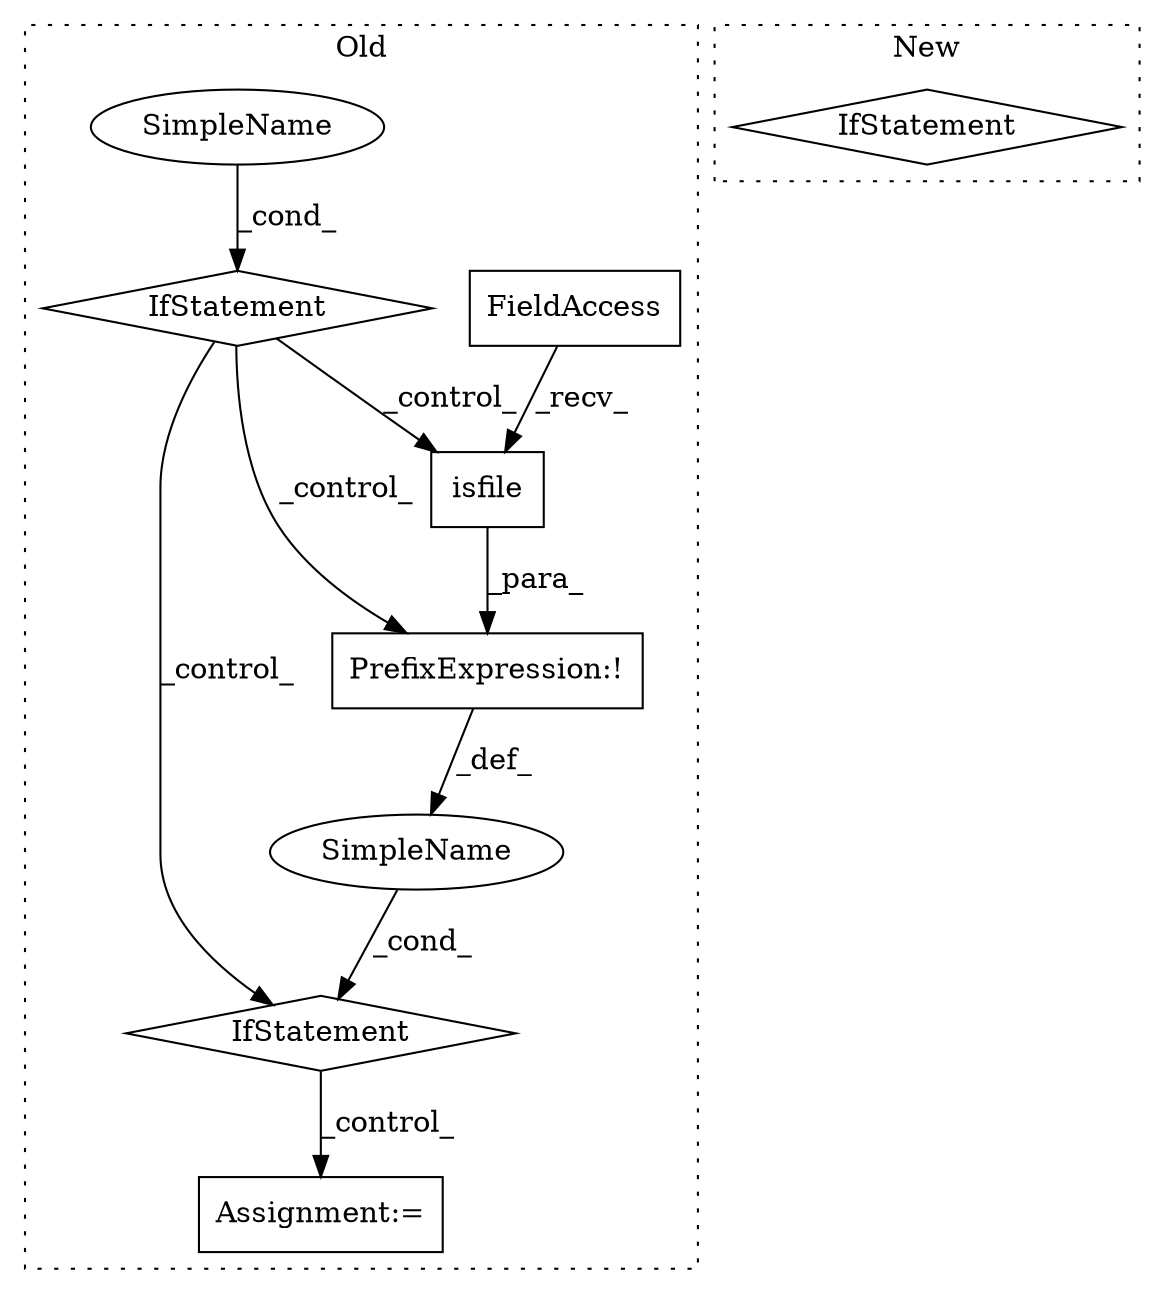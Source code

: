 digraph G {
subgraph cluster0 {
1 [label="isfile" a="32" s="2843,2857" l="7,1" shape="box"];
3 [label="FieldAccess" a="22" s="2835" l="7" shape="box"];
4 [label="IfStatement" a="25" s="2830,2858" l="4,2" shape="diamond"];
5 [label="PrefixExpression:!" a="38" s="2834" l="1" shape="box"];
6 [label="Assignment:=" a="7" s="2880" l="1" shape="box"];
7 [label="SimpleName" a="42" s="" l="" shape="ellipse"];
8 [label="IfStatement" a="25" s="2788,2818" l="4,2" shape="diamond"];
9 [label="SimpleName" a="42" s="" l="" shape="ellipse"];
label = "Old";
style="dotted";
}
subgraph cluster1 {
2 [label="IfStatement" a="25" s="2867,2879" l="4,2" shape="diamond"];
label = "New";
style="dotted";
}
1 -> 5 [label="_para_"];
3 -> 1 [label="_recv_"];
4 -> 6 [label="_control_"];
5 -> 7 [label="_def_"];
7 -> 4 [label="_cond_"];
8 -> 5 [label="_control_"];
8 -> 4 [label="_control_"];
8 -> 1 [label="_control_"];
9 -> 8 [label="_cond_"];
}